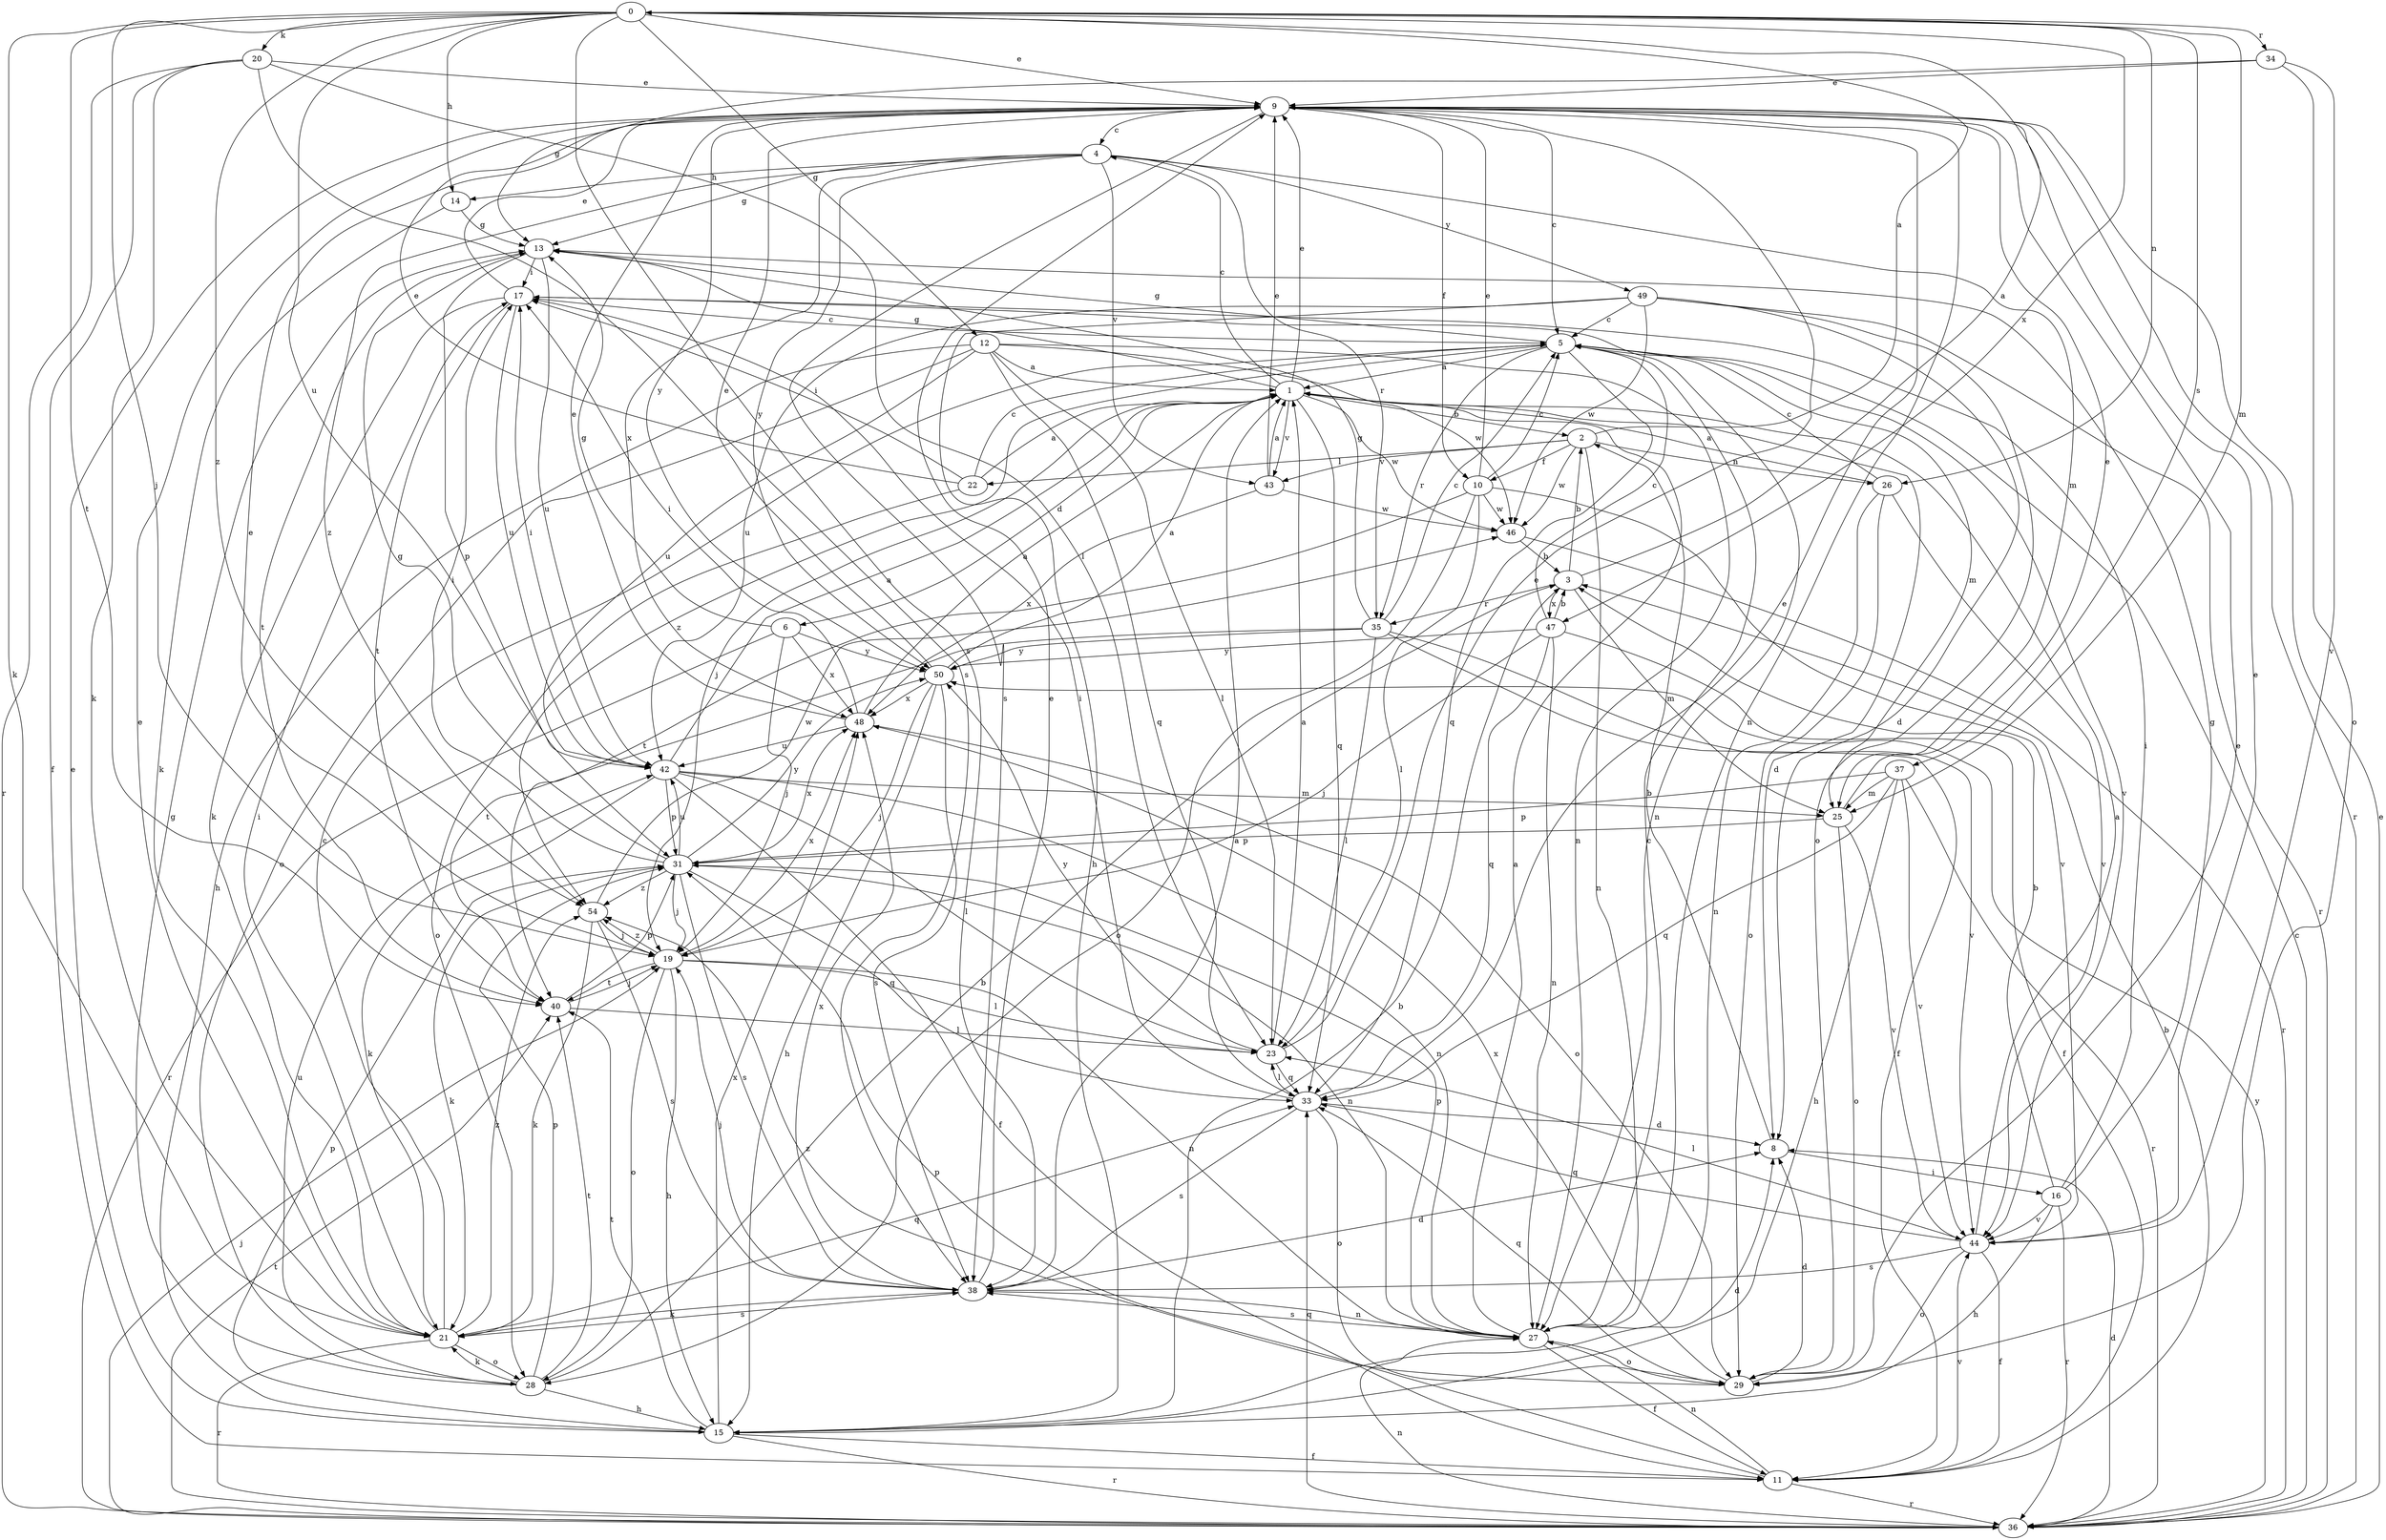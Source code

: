 strict digraph  {
0;
1;
2;
3;
4;
5;
6;
8;
9;
10;
11;
12;
13;
14;
15;
16;
17;
19;
20;
21;
22;
23;
25;
26;
27;
28;
29;
31;
33;
34;
35;
36;
37;
38;
40;
42;
43;
44;
46;
47;
48;
49;
50;
54;
0 -> 9  [label=e];
0 -> 12  [label=g];
0 -> 14  [label=h];
0 -> 19  [label=j];
0 -> 20  [label=k];
0 -> 21  [label=k];
0 -> 25  [label=m];
0 -> 26  [label=n];
0 -> 34  [label=r];
0 -> 37  [label=s];
0 -> 38  [label=s];
0 -> 40  [label=t];
0 -> 42  [label=u];
0 -> 47  [label=x];
0 -> 54  [label=z];
1 -> 2  [label=b];
1 -> 4  [label=c];
1 -> 6  [label=d];
1 -> 8  [label=d];
1 -> 9  [label=e];
1 -> 13  [label=g];
1 -> 19  [label=j];
1 -> 33  [label=q];
1 -> 43  [label=v];
1 -> 46  [label=w];
2 -> 0  [label=a];
2 -> 10  [label=f];
2 -> 22  [label=l];
2 -> 26  [label=n];
2 -> 27  [label=n];
2 -> 43  [label=v];
2 -> 46  [label=w];
3 -> 0  [label=a];
3 -> 2  [label=b];
3 -> 25  [label=m];
3 -> 35  [label=r];
3 -> 47  [label=x];
4 -> 13  [label=g];
4 -> 14  [label=h];
4 -> 25  [label=m];
4 -> 35  [label=r];
4 -> 43  [label=v];
4 -> 48  [label=x];
4 -> 49  [label=y];
4 -> 50  [label=y];
4 -> 54  [label=z];
5 -> 1  [label=a];
5 -> 13  [label=g];
5 -> 25  [label=m];
5 -> 33  [label=q];
5 -> 35  [label=r];
5 -> 44  [label=v];
5 -> 54  [label=z];
6 -> 13  [label=g];
6 -> 19  [label=j];
6 -> 36  [label=r];
6 -> 48  [label=x];
6 -> 50  [label=y];
8 -> 2  [label=b];
8 -> 16  [label=i];
9 -> 4  [label=c];
9 -> 5  [label=c];
9 -> 10  [label=f];
9 -> 27  [label=n];
9 -> 36  [label=r];
9 -> 38  [label=s];
9 -> 50  [label=y];
10 -> 5  [label=c];
10 -> 9  [label=e];
10 -> 23  [label=l];
10 -> 28  [label=o];
10 -> 40  [label=t];
10 -> 44  [label=v];
10 -> 46  [label=w];
11 -> 3  [label=b];
11 -> 27  [label=n];
11 -> 31  [label=p];
11 -> 36  [label=r];
11 -> 44  [label=v];
12 -> 1  [label=a];
12 -> 15  [label=h];
12 -> 23  [label=l];
12 -> 27  [label=n];
12 -> 28  [label=o];
12 -> 33  [label=q];
12 -> 42  [label=u];
12 -> 46  [label=w];
13 -> 17  [label=i];
13 -> 31  [label=p];
13 -> 40  [label=t];
13 -> 42  [label=u];
14 -> 13  [label=g];
14 -> 21  [label=k];
15 -> 3  [label=b];
15 -> 8  [label=d];
15 -> 9  [label=e];
15 -> 11  [label=f];
15 -> 31  [label=p];
15 -> 36  [label=r];
15 -> 40  [label=t];
15 -> 48  [label=x];
16 -> 3  [label=b];
16 -> 13  [label=g];
16 -> 15  [label=h];
16 -> 17  [label=i];
16 -> 36  [label=r];
16 -> 44  [label=v];
17 -> 5  [label=c];
17 -> 9  [label=e];
17 -> 21  [label=k];
17 -> 27  [label=n];
17 -> 40  [label=t];
17 -> 42  [label=u];
19 -> 9  [label=e];
19 -> 15  [label=h];
19 -> 23  [label=l];
19 -> 27  [label=n];
19 -> 28  [label=o];
19 -> 40  [label=t];
19 -> 48  [label=x];
19 -> 54  [label=z];
20 -> 9  [label=e];
20 -> 11  [label=f];
20 -> 21  [label=k];
20 -> 23  [label=l];
20 -> 36  [label=r];
20 -> 38  [label=s];
21 -> 5  [label=c];
21 -> 9  [label=e];
21 -> 17  [label=i];
21 -> 28  [label=o];
21 -> 33  [label=q];
21 -> 36  [label=r];
21 -> 38  [label=s];
21 -> 54  [label=z];
22 -> 1  [label=a];
22 -> 5  [label=c];
22 -> 9  [label=e];
22 -> 17  [label=i];
22 -> 28  [label=o];
23 -> 1  [label=a];
23 -> 9  [label=e];
23 -> 33  [label=q];
23 -> 50  [label=y];
25 -> 9  [label=e];
25 -> 29  [label=o];
25 -> 31  [label=p];
25 -> 44  [label=v];
26 -> 1  [label=a];
26 -> 5  [label=c];
26 -> 27  [label=n];
26 -> 29  [label=o];
26 -> 44  [label=v];
27 -> 1  [label=a];
27 -> 5  [label=c];
27 -> 11  [label=f];
27 -> 29  [label=o];
27 -> 31  [label=p];
27 -> 38  [label=s];
28 -> 3  [label=b];
28 -> 13  [label=g];
28 -> 15  [label=h];
28 -> 21  [label=k];
28 -> 31  [label=p];
28 -> 40  [label=t];
28 -> 42  [label=u];
29 -> 8  [label=d];
29 -> 9  [label=e];
29 -> 33  [label=q];
29 -> 48  [label=x];
29 -> 54  [label=z];
31 -> 13  [label=g];
31 -> 17  [label=i];
31 -> 19  [label=j];
31 -> 21  [label=k];
31 -> 27  [label=n];
31 -> 33  [label=q];
31 -> 38  [label=s];
31 -> 42  [label=u];
31 -> 48  [label=x];
31 -> 50  [label=y];
31 -> 54  [label=z];
33 -> 8  [label=d];
33 -> 9  [label=e];
33 -> 17  [label=i];
33 -> 23  [label=l];
33 -> 29  [label=o];
33 -> 38  [label=s];
34 -> 9  [label=e];
34 -> 13  [label=g];
34 -> 29  [label=o];
34 -> 44  [label=v];
35 -> 5  [label=c];
35 -> 11  [label=f];
35 -> 13  [label=g];
35 -> 23  [label=l];
35 -> 40  [label=t];
35 -> 44  [label=v];
35 -> 50  [label=y];
36 -> 5  [label=c];
36 -> 8  [label=d];
36 -> 9  [label=e];
36 -> 19  [label=j];
36 -> 27  [label=n];
36 -> 33  [label=q];
36 -> 40  [label=t];
36 -> 50  [label=y];
37 -> 15  [label=h];
37 -> 25  [label=m];
37 -> 31  [label=p];
37 -> 33  [label=q];
37 -> 36  [label=r];
37 -> 44  [label=v];
38 -> 1  [label=a];
38 -> 8  [label=d];
38 -> 9  [label=e];
38 -> 19  [label=j];
38 -> 21  [label=k];
38 -> 27  [label=n];
38 -> 48  [label=x];
40 -> 19  [label=j];
40 -> 23  [label=l];
40 -> 31  [label=p];
42 -> 1  [label=a];
42 -> 11  [label=f];
42 -> 17  [label=i];
42 -> 21  [label=k];
42 -> 23  [label=l];
42 -> 25  [label=m];
42 -> 27  [label=n];
42 -> 31  [label=p];
43 -> 1  [label=a];
43 -> 9  [label=e];
43 -> 46  [label=w];
43 -> 48  [label=x];
44 -> 1  [label=a];
44 -> 9  [label=e];
44 -> 11  [label=f];
44 -> 23  [label=l];
44 -> 29  [label=o];
44 -> 33  [label=q];
44 -> 38  [label=s];
46 -> 3  [label=b];
46 -> 36  [label=r];
47 -> 3  [label=b];
47 -> 5  [label=c];
47 -> 11  [label=f];
47 -> 19  [label=j];
47 -> 27  [label=n];
47 -> 33  [label=q];
47 -> 50  [label=y];
48 -> 1  [label=a];
48 -> 9  [label=e];
48 -> 17  [label=i];
48 -> 29  [label=o];
48 -> 42  [label=u];
49 -> 5  [label=c];
49 -> 8  [label=d];
49 -> 15  [label=h];
49 -> 29  [label=o];
49 -> 36  [label=r];
49 -> 42  [label=u];
49 -> 46  [label=w];
50 -> 1  [label=a];
50 -> 9  [label=e];
50 -> 15  [label=h];
50 -> 19  [label=j];
50 -> 38  [label=s];
50 -> 48  [label=x];
54 -> 19  [label=j];
54 -> 21  [label=k];
54 -> 38  [label=s];
54 -> 46  [label=w];
}
